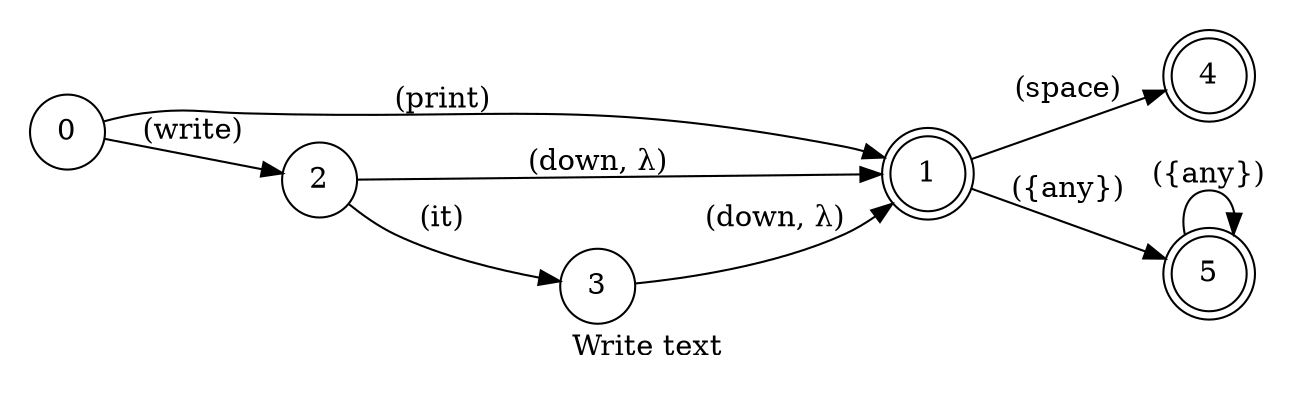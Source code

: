 digraph Write {
    id="write";
    label="Write text";
    lang="en-US";
    langName="English";
    pad="0.2";
    disableStopWords="true";
    rankdir=LR;
    node[shape=doublecircle]; 1 4 5;
    node[shape=circle];

    0 -> 1 [label="(print)"];
    0 -> 2 [label="(write)"];
    2 -> 1 [label="(down, λ)"];
    2 -> 3 [label="(it)"];
    3 -> 1 [label="(down, λ)"];
    1 -> 4 [label="(space)", store=isSpace, normalizer=boolean];
    1 -> 5 [label="({any})", store=text];
    5 -> 5 [label="({any})", store=text];

    title="Write text";
    desc="Write some text in the editor";
}